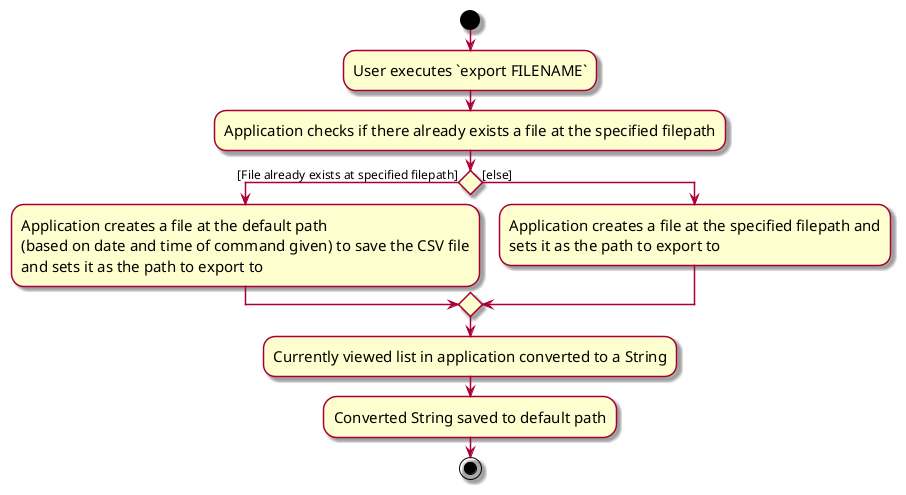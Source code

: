 @startuml
skin rose
skinparam ActivityFontSize 15
skinparam ArrowFontSize 12
start
:User executes `export FILENAME`;
:Application checks if there already exists a file at the specified filepath;
if () then ([File already exists at specified filepath])
:Application creates a file at the default path
(based on date and time of command given) to save the CSV file
and sets it as the path to export to;
else([else])
:Application creates a file at the specified filepath and
sets it as the path to export to;
endif
:Currently viewed list in application converted to a String;
:Converted String saved to default path;
stop
@enduml
